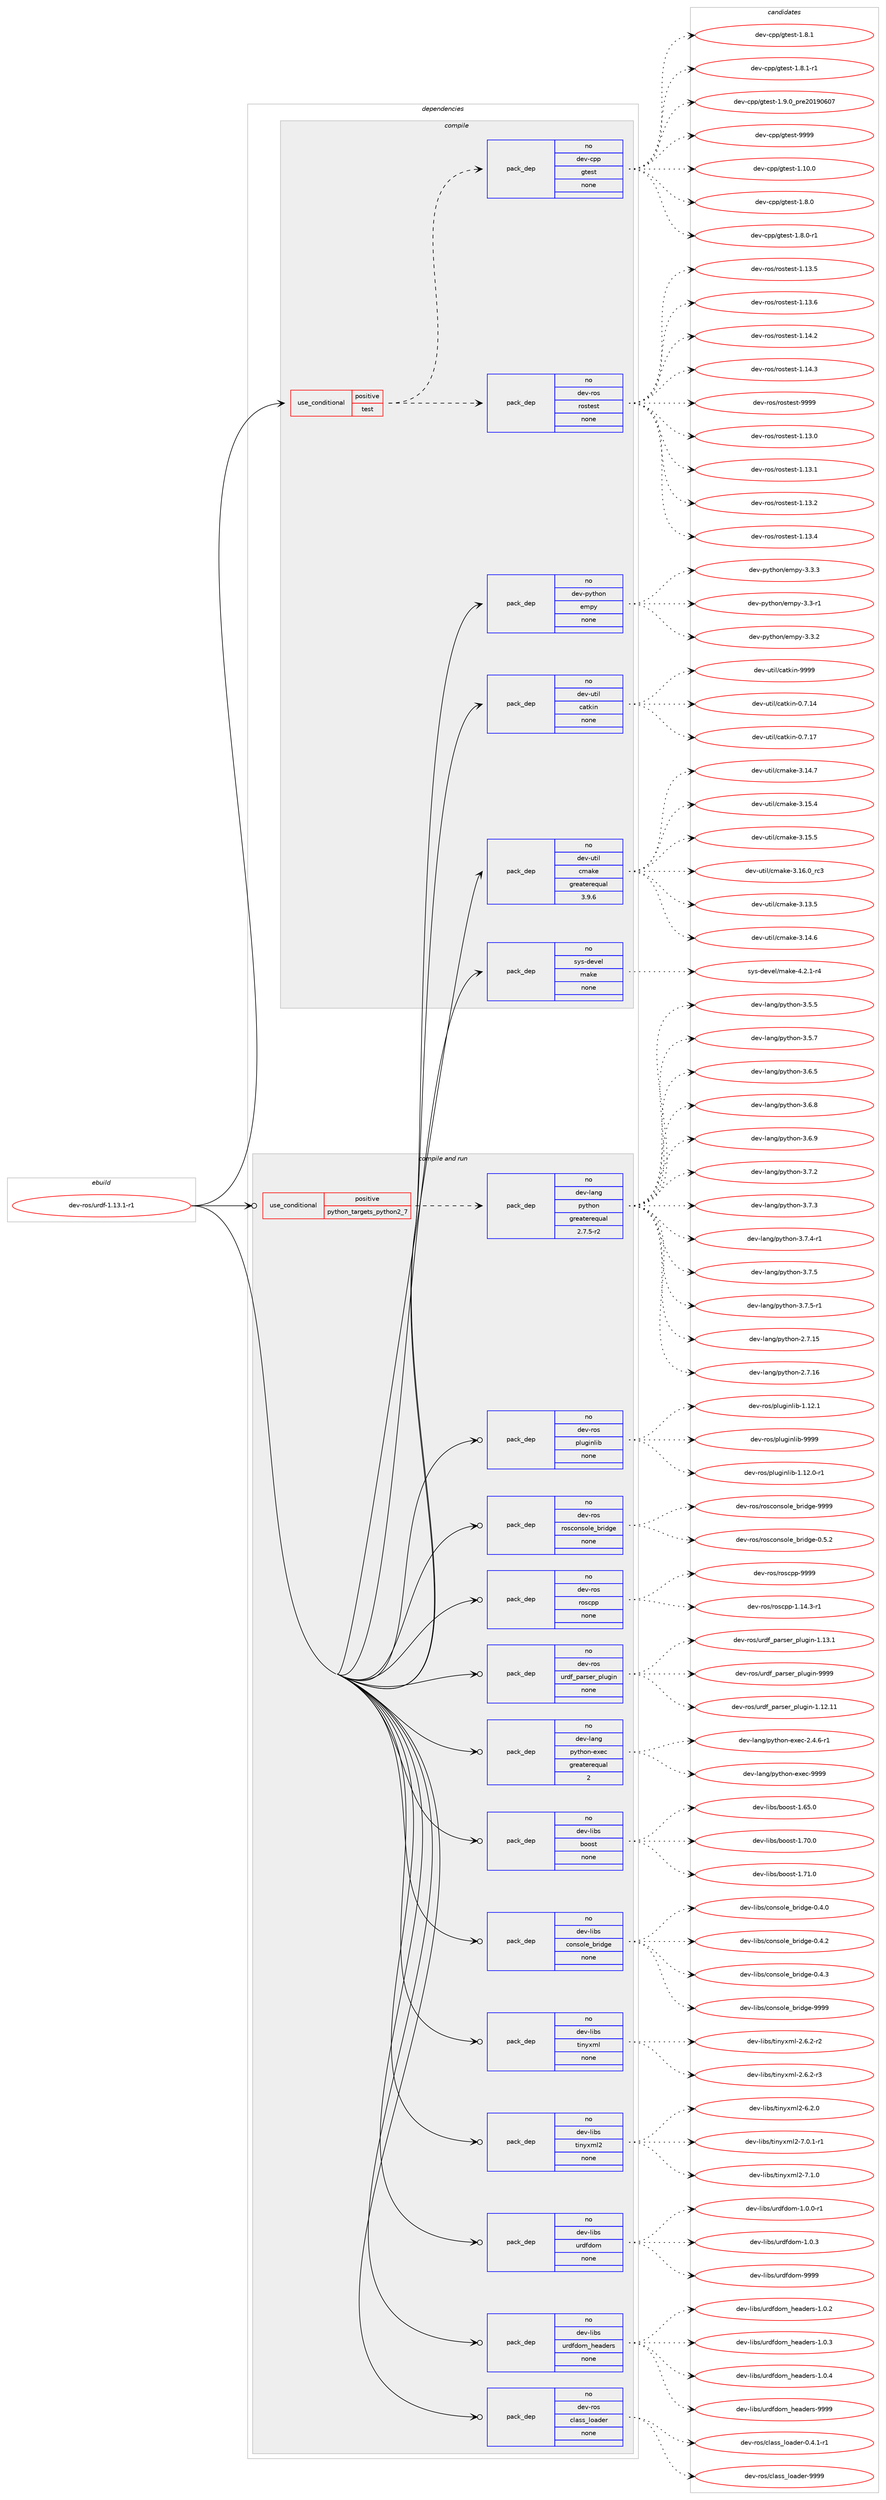 digraph prolog {

# *************
# Graph options
# *************

newrank=true;
concentrate=true;
compound=true;
graph [rankdir=LR,fontname=Helvetica,fontsize=10,ranksep=1.5];#, ranksep=2.5, nodesep=0.2];
edge  [arrowhead=vee];
node  [fontname=Helvetica,fontsize=10];

# **********
# The ebuild
# **********

subgraph cluster_leftcol {
color=gray;
rank=same;
label=<<i>ebuild</i>>;
id [label="dev-ros/urdf-1.13.1-r1", color=red, width=4, href="../dev-ros/urdf-1.13.1-r1.svg"];
}

# ****************
# The dependencies
# ****************

subgraph cluster_midcol {
color=gray;
label=<<i>dependencies</i>>;
subgraph cluster_compile {
fillcolor="#eeeeee";
style=filled;
label=<<i>compile</i>>;
subgraph cond156512 {
dependency672655 [label=<<TABLE BORDER="0" CELLBORDER="1" CELLSPACING="0" CELLPADDING="4"><TR><TD ROWSPAN="3" CELLPADDING="10">use_conditional</TD></TR><TR><TD>positive</TD></TR><TR><TD>test</TD></TR></TABLE>>, shape=none, color=red];
subgraph pack504237 {
dependency672656 [label=<<TABLE BORDER="0" CELLBORDER="1" CELLSPACING="0" CELLPADDING="4" WIDTH="220"><TR><TD ROWSPAN="6" CELLPADDING="30">pack_dep</TD></TR><TR><TD WIDTH="110">no</TD></TR><TR><TD>dev-ros</TD></TR><TR><TD>rostest</TD></TR><TR><TD>none</TD></TR><TR><TD></TD></TR></TABLE>>, shape=none, color=blue];
}
dependency672655:e -> dependency672656:w [weight=20,style="dashed",arrowhead="vee"];
subgraph pack504238 {
dependency672657 [label=<<TABLE BORDER="0" CELLBORDER="1" CELLSPACING="0" CELLPADDING="4" WIDTH="220"><TR><TD ROWSPAN="6" CELLPADDING="30">pack_dep</TD></TR><TR><TD WIDTH="110">no</TD></TR><TR><TD>dev-cpp</TD></TR><TR><TD>gtest</TD></TR><TR><TD>none</TD></TR><TR><TD></TD></TR></TABLE>>, shape=none, color=blue];
}
dependency672655:e -> dependency672657:w [weight=20,style="dashed",arrowhead="vee"];
}
id:e -> dependency672655:w [weight=20,style="solid",arrowhead="vee"];
subgraph pack504239 {
dependency672658 [label=<<TABLE BORDER="0" CELLBORDER="1" CELLSPACING="0" CELLPADDING="4" WIDTH="220"><TR><TD ROWSPAN="6" CELLPADDING="30">pack_dep</TD></TR><TR><TD WIDTH="110">no</TD></TR><TR><TD>dev-python</TD></TR><TR><TD>empy</TD></TR><TR><TD>none</TD></TR><TR><TD></TD></TR></TABLE>>, shape=none, color=blue];
}
id:e -> dependency672658:w [weight=20,style="solid",arrowhead="vee"];
subgraph pack504240 {
dependency672659 [label=<<TABLE BORDER="0" CELLBORDER="1" CELLSPACING="0" CELLPADDING="4" WIDTH="220"><TR><TD ROWSPAN="6" CELLPADDING="30">pack_dep</TD></TR><TR><TD WIDTH="110">no</TD></TR><TR><TD>dev-util</TD></TR><TR><TD>catkin</TD></TR><TR><TD>none</TD></TR><TR><TD></TD></TR></TABLE>>, shape=none, color=blue];
}
id:e -> dependency672659:w [weight=20,style="solid",arrowhead="vee"];
subgraph pack504241 {
dependency672660 [label=<<TABLE BORDER="0" CELLBORDER="1" CELLSPACING="0" CELLPADDING="4" WIDTH="220"><TR><TD ROWSPAN="6" CELLPADDING="30">pack_dep</TD></TR><TR><TD WIDTH="110">no</TD></TR><TR><TD>dev-util</TD></TR><TR><TD>cmake</TD></TR><TR><TD>greaterequal</TD></TR><TR><TD>3.9.6</TD></TR></TABLE>>, shape=none, color=blue];
}
id:e -> dependency672660:w [weight=20,style="solid",arrowhead="vee"];
subgraph pack504242 {
dependency672661 [label=<<TABLE BORDER="0" CELLBORDER="1" CELLSPACING="0" CELLPADDING="4" WIDTH="220"><TR><TD ROWSPAN="6" CELLPADDING="30">pack_dep</TD></TR><TR><TD WIDTH="110">no</TD></TR><TR><TD>sys-devel</TD></TR><TR><TD>make</TD></TR><TR><TD>none</TD></TR><TR><TD></TD></TR></TABLE>>, shape=none, color=blue];
}
id:e -> dependency672661:w [weight=20,style="solid",arrowhead="vee"];
}
subgraph cluster_compileandrun {
fillcolor="#eeeeee";
style=filled;
label=<<i>compile and run</i>>;
subgraph cond156513 {
dependency672662 [label=<<TABLE BORDER="0" CELLBORDER="1" CELLSPACING="0" CELLPADDING="4"><TR><TD ROWSPAN="3" CELLPADDING="10">use_conditional</TD></TR><TR><TD>positive</TD></TR><TR><TD>python_targets_python2_7</TD></TR></TABLE>>, shape=none, color=red];
subgraph pack504243 {
dependency672663 [label=<<TABLE BORDER="0" CELLBORDER="1" CELLSPACING="0" CELLPADDING="4" WIDTH="220"><TR><TD ROWSPAN="6" CELLPADDING="30">pack_dep</TD></TR><TR><TD WIDTH="110">no</TD></TR><TR><TD>dev-lang</TD></TR><TR><TD>python</TD></TR><TR><TD>greaterequal</TD></TR><TR><TD>2.7.5-r2</TD></TR></TABLE>>, shape=none, color=blue];
}
dependency672662:e -> dependency672663:w [weight=20,style="dashed",arrowhead="vee"];
}
id:e -> dependency672662:w [weight=20,style="solid",arrowhead="odotvee"];
subgraph pack504244 {
dependency672664 [label=<<TABLE BORDER="0" CELLBORDER="1" CELLSPACING="0" CELLPADDING="4" WIDTH="220"><TR><TD ROWSPAN="6" CELLPADDING="30">pack_dep</TD></TR><TR><TD WIDTH="110">no</TD></TR><TR><TD>dev-lang</TD></TR><TR><TD>python-exec</TD></TR><TR><TD>greaterequal</TD></TR><TR><TD>2</TD></TR></TABLE>>, shape=none, color=blue];
}
id:e -> dependency672664:w [weight=20,style="solid",arrowhead="odotvee"];
subgraph pack504245 {
dependency672665 [label=<<TABLE BORDER="0" CELLBORDER="1" CELLSPACING="0" CELLPADDING="4" WIDTH="220"><TR><TD ROWSPAN="6" CELLPADDING="30">pack_dep</TD></TR><TR><TD WIDTH="110">no</TD></TR><TR><TD>dev-libs</TD></TR><TR><TD>boost</TD></TR><TR><TD>none</TD></TR><TR><TD></TD></TR></TABLE>>, shape=none, color=blue];
}
id:e -> dependency672665:w [weight=20,style="solid",arrowhead="odotvee"];
subgraph pack504246 {
dependency672666 [label=<<TABLE BORDER="0" CELLBORDER="1" CELLSPACING="0" CELLPADDING="4" WIDTH="220"><TR><TD ROWSPAN="6" CELLPADDING="30">pack_dep</TD></TR><TR><TD WIDTH="110">no</TD></TR><TR><TD>dev-libs</TD></TR><TR><TD>console_bridge</TD></TR><TR><TD>none</TD></TR><TR><TD></TD></TR></TABLE>>, shape=none, color=blue];
}
id:e -> dependency672666:w [weight=20,style="solid",arrowhead="odotvee"];
subgraph pack504247 {
dependency672667 [label=<<TABLE BORDER="0" CELLBORDER="1" CELLSPACING="0" CELLPADDING="4" WIDTH="220"><TR><TD ROWSPAN="6" CELLPADDING="30">pack_dep</TD></TR><TR><TD WIDTH="110">no</TD></TR><TR><TD>dev-libs</TD></TR><TR><TD>tinyxml</TD></TR><TR><TD>none</TD></TR><TR><TD></TD></TR></TABLE>>, shape=none, color=blue];
}
id:e -> dependency672667:w [weight=20,style="solid",arrowhead="odotvee"];
subgraph pack504248 {
dependency672668 [label=<<TABLE BORDER="0" CELLBORDER="1" CELLSPACING="0" CELLPADDING="4" WIDTH="220"><TR><TD ROWSPAN="6" CELLPADDING="30">pack_dep</TD></TR><TR><TD WIDTH="110">no</TD></TR><TR><TD>dev-libs</TD></TR><TR><TD>tinyxml2</TD></TR><TR><TD>none</TD></TR><TR><TD></TD></TR></TABLE>>, shape=none, color=blue];
}
id:e -> dependency672668:w [weight=20,style="solid",arrowhead="odotvee"];
subgraph pack504249 {
dependency672669 [label=<<TABLE BORDER="0" CELLBORDER="1" CELLSPACING="0" CELLPADDING="4" WIDTH="220"><TR><TD ROWSPAN="6" CELLPADDING="30">pack_dep</TD></TR><TR><TD WIDTH="110">no</TD></TR><TR><TD>dev-libs</TD></TR><TR><TD>urdfdom</TD></TR><TR><TD>none</TD></TR><TR><TD></TD></TR></TABLE>>, shape=none, color=blue];
}
id:e -> dependency672669:w [weight=20,style="solid",arrowhead="odotvee"];
subgraph pack504250 {
dependency672670 [label=<<TABLE BORDER="0" CELLBORDER="1" CELLSPACING="0" CELLPADDING="4" WIDTH="220"><TR><TD ROWSPAN="6" CELLPADDING="30">pack_dep</TD></TR><TR><TD WIDTH="110">no</TD></TR><TR><TD>dev-libs</TD></TR><TR><TD>urdfdom_headers</TD></TR><TR><TD>none</TD></TR><TR><TD></TD></TR></TABLE>>, shape=none, color=blue];
}
id:e -> dependency672670:w [weight=20,style="solid",arrowhead="odotvee"];
subgraph pack504251 {
dependency672671 [label=<<TABLE BORDER="0" CELLBORDER="1" CELLSPACING="0" CELLPADDING="4" WIDTH="220"><TR><TD ROWSPAN="6" CELLPADDING="30">pack_dep</TD></TR><TR><TD WIDTH="110">no</TD></TR><TR><TD>dev-ros</TD></TR><TR><TD>class_loader</TD></TR><TR><TD>none</TD></TR><TR><TD></TD></TR></TABLE>>, shape=none, color=blue];
}
id:e -> dependency672671:w [weight=20,style="solid",arrowhead="odotvee"];
subgraph pack504252 {
dependency672672 [label=<<TABLE BORDER="0" CELLBORDER="1" CELLSPACING="0" CELLPADDING="4" WIDTH="220"><TR><TD ROWSPAN="6" CELLPADDING="30">pack_dep</TD></TR><TR><TD WIDTH="110">no</TD></TR><TR><TD>dev-ros</TD></TR><TR><TD>pluginlib</TD></TR><TR><TD>none</TD></TR><TR><TD></TD></TR></TABLE>>, shape=none, color=blue];
}
id:e -> dependency672672:w [weight=20,style="solid",arrowhead="odotvee"];
subgraph pack504253 {
dependency672673 [label=<<TABLE BORDER="0" CELLBORDER="1" CELLSPACING="0" CELLPADDING="4" WIDTH="220"><TR><TD ROWSPAN="6" CELLPADDING="30">pack_dep</TD></TR><TR><TD WIDTH="110">no</TD></TR><TR><TD>dev-ros</TD></TR><TR><TD>rosconsole_bridge</TD></TR><TR><TD>none</TD></TR><TR><TD></TD></TR></TABLE>>, shape=none, color=blue];
}
id:e -> dependency672673:w [weight=20,style="solid",arrowhead="odotvee"];
subgraph pack504254 {
dependency672674 [label=<<TABLE BORDER="0" CELLBORDER="1" CELLSPACING="0" CELLPADDING="4" WIDTH="220"><TR><TD ROWSPAN="6" CELLPADDING="30">pack_dep</TD></TR><TR><TD WIDTH="110">no</TD></TR><TR><TD>dev-ros</TD></TR><TR><TD>roscpp</TD></TR><TR><TD>none</TD></TR><TR><TD></TD></TR></TABLE>>, shape=none, color=blue];
}
id:e -> dependency672674:w [weight=20,style="solid",arrowhead="odotvee"];
subgraph pack504255 {
dependency672675 [label=<<TABLE BORDER="0" CELLBORDER="1" CELLSPACING="0" CELLPADDING="4" WIDTH="220"><TR><TD ROWSPAN="6" CELLPADDING="30">pack_dep</TD></TR><TR><TD WIDTH="110">no</TD></TR><TR><TD>dev-ros</TD></TR><TR><TD>urdf_parser_plugin</TD></TR><TR><TD>none</TD></TR><TR><TD></TD></TR></TABLE>>, shape=none, color=blue];
}
id:e -> dependency672675:w [weight=20,style="solid",arrowhead="odotvee"];
}
subgraph cluster_run {
fillcolor="#eeeeee";
style=filled;
label=<<i>run</i>>;
}
}

# **************
# The candidates
# **************

subgraph cluster_choices {
rank=same;
color=gray;
label=<<i>candidates</i>>;

subgraph choice504237 {
color=black;
nodesep=1;
choice100101118451141111154711411111511610111511645494649514648 [label="dev-ros/rostest-1.13.0", color=red, width=4,href="../dev-ros/rostest-1.13.0.svg"];
choice100101118451141111154711411111511610111511645494649514649 [label="dev-ros/rostest-1.13.1", color=red, width=4,href="../dev-ros/rostest-1.13.1.svg"];
choice100101118451141111154711411111511610111511645494649514650 [label="dev-ros/rostest-1.13.2", color=red, width=4,href="../dev-ros/rostest-1.13.2.svg"];
choice100101118451141111154711411111511610111511645494649514652 [label="dev-ros/rostest-1.13.4", color=red, width=4,href="../dev-ros/rostest-1.13.4.svg"];
choice100101118451141111154711411111511610111511645494649514653 [label="dev-ros/rostest-1.13.5", color=red, width=4,href="../dev-ros/rostest-1.13.5.svg"];
choice100101118451141111154711411111511610111511645494649514654 [label="dev-ros/rostest-1.13.6", color=red, width=4,href="../dev-ros/rostest-1.13.6.svg"];
choice100101118451141111154711411111511610111511645494649524650 [label="dev-ros/rostest-1.14.2", color=red, width=4,href="../dev-ros/rostest-1.14.2.svg"];
choice100101118451141111154711411111511610111511645494649524651 [label="dev-ros/rostest-1.14.3", color=red, width=4,href="../dev-ros/rostest-1.14.3.svg"];
choice10010111845114111115471141111151161011151164557575757 [label="dev-ros/rostest-9999", color=red, width=4,href="../dev-ros/rostest-9999.svg"];
dependency672656:e -> choice100101118451141111154711411111511610111511645494649514648:w [style=dotted,weight="100"];
dependency672656:e -> choice100101118451141111154711411111511610111511645494649514649:w [style=dotted,weight="100"];
dependency672656:e -> choice100101118451141111154711411111511610111511645494649514650:w [style=dotted,weight="100"];
dependency672656:e -> choice100101118451141111154711411111511610111511645494649514652:w [style=dotted,weight="100"];
dependency672656:e -> choice100101118451141111154711411111511610111511645494649514653:w [style=dotted,weight="100"];
dependency672656:e -> choice100101118451141111154711411111511610111511645494649514654:w [style=dotted,weight="100"];
dependency672656:e -> choice100101118451141111154711411111511610111511645494649524650:w [style=dotted,weight="100"];
dependency672656:e -> choice100101118451141111154711411111511610111511645494649524651:w [style=dotted,weight="100"];
dependency672656:e -> choice10010111845114111115471141111151161011151164557575757:w [style=dotted,weight="100"];
}
subgraph choice504238 {
color=black;
nodesep=1;
choice10010111845991121124710311610111511645494649484648 [label="dev-cpp/gtest-1.10.0", color=red, width=4,href="../dev-cpp/gtest-1.10.0.svg"];
choice100101118459911211247103116101115116454946564648 [label="dev-cpp/gtest-1.8.0", color=red, width=4,href="../dev-cpp/gtest-1.8.0.svg"];
choice1001011184599112112471031161011151164549465646484511449 [label="dev-cpp/gtest-1.8.0-r1", color=red, width=4,href="../dev-cpp/gtest-1.8.0-r1.svg"];
choice100101118459911211247103116101115116454946564649 [label="dev-cpp/gtest-1.8.1", color=red, width=4,href="../dev-cpp/gtest-1.8.1.svg"];
choice1001011184599112112471031161011151164549465646494511449 [label="dev-cpp/gtest-1.8.1-r1", color=red, width=4,href="../dev-cpp/gtest-1.8.1-r1.svg"];
choice100101118459911211247103116101115116454946574648951121141015048495748544855 [label="dev-cpp/gtest-1.9.0_pre20190607", color=red, width=4,href="../dev-cpp/gtest-1.9.0_pre20190607.svg"];
choice1001011184599112112471031161011151164557575757 [label="dev-cpp/gtest-9999", color=red, width=4,href="../dev-cpp/gtest-9999.svg"];
dependency672657:e -> choice10010111845991121124710311610111511645494649484648:w [style=dotted,weight="100"];
dependency672657:e -> choice100101118459911211247103116101115116454946564648:w [style=dotted,weight="100"];
dependency672657:e -> choice1001011184599112112471031161011151164549465646484511449:w [style=dotted,weight="100"];
dependency672657:e -> choice100101118459911211247103116101115116454946564649:w [style=dotted,weight="100"];
dependency672657:e -> choice1001011184599112112471031161011151164549465646494511449:w [style=dotted,weight="100"];
dependency672657:e -> choice100101118459911211247103116101115116454946574648951121141015048495748544855:w [style=dotted,weight="100"];
dependency672657:e -> choice1001011184599112112471031161011151164557575757:w [style=dotted,weight="100"];
}
subgraph choice504239 {
color=black;
nodesep=1;
choice1001011184511212111610411111047101109112121455146514511449 [label="dev-python/empy-3.3-r1", color=red, width=4,href="../dev-python/empy-3.3-r1.svg"];
choice1001011184511212111610411111047101109112121455146514650 [label="dev-python/empy-3.3.2", color=red, width=4,href="../dev-python/empy-3.3.2.svg"];
choice1001011184511212111610411111047101109112121455146514651 [label="dev-python/empy-3.3.3", color=red, width=4,href="../dev-python/empy-3.3.3.svg"];
dependency672658:e -> choice1001011184511212111610411111047101109112121455146514511449:w [style=dotted,weight="100"];
dependency672658:e -> choice1001011184511212111610411111047101109112121455146514650:w [style=dotted,weight="100"];
dependency672658:e -> choice1001011184511212111610411111047101109112121455146514651:w [style=dotted,weight="100"];
}
subgraph choice504240 {
color=black;
nodesep=1;
choice1001011184511711610510847999711610710511045484655464952 [label="dev-util/catkin-0.7.14", color=red, width=4,href="../dev-util/catkin-0.7.14.svg"];
choice1001011184511711610510847999711610710511045484655464955 [label="dev-util/catkin-0.7.17", color=red, width=4,href="../dev-util/catkin-0.7.17.svg"];
choice100101118451171161051084799971161071051104557575757 [label="dev-util/catkin-9999", color=red, width=4,href="../dev-util/catkin-9999.svg"];
dependency672659:e -> choice1001011184511711610510847999711610710511045484655464952:w [style=dotted,weight="100"];
dependency672659:e -> choice1001011184511711610510847999711610710511045484655464955:w [style=dotted,weight="100"];
dependency672659:e -> choice100101118451171161051084799971161071051104557575757:w [style=dotted,weight="100"];
}
subgraph choice504241 {
color=black;
nodesep=1;
choice1001011184511711610510847991099710710145514649514653 [label="dev-util/cmake-3.13.5", color=red, width=4,href="../dev-util/cmake-3.13.5.svg"];
choice1001011184511711610510847991099710710145514649524654 [label="dev-util/cmake-3.14.6", color=red, width=4,href="../dev-util/cmake-3.14.6.svg"];
choice1001011184511711610510847991099710710145514649524655 [label="dev-util/cmake-3.14.7", color=red, width=4,href="../dev-util/cmake-3.14.7.svg"];
choice1001011184511711610510847991099710710145514649534652 [label="dev-util/cmake-3.15.4", color=red, width=4,href="../dev-util/cmake-3.15.4.svg"];
choice1001011184511711610510847991099710710145514649534653 [label="dev-util/cmake-3.15.5", color=red, width=4,href="../dev-util/cmake-3.15.5.svg"];
choice1001011184511711610510847991099710710145514649544648951149951 [label="dev-util/cmake-3.16.0_rc3", color=red, width=4,href="../dev-util/cmake-3.16.0_rc3.svg"];
dependency672660:e -> choice1001011184511711610510847991099710710145514649514653:w [style=dotted,weight="100"];
dependency672660:e -> choice1001011184511711610510847991099710710145514649524654:w [style=dotted,weight="100"];
dependency672660:e -> choice1001011184511711610510847991099710710145514649524655:w [style=dotted,weight="100"];
dependency672660:e -> choice1001011184511711610510847991099710710145514649534652:w [style=dotted,weight="100"];
dependency672660:e -> choice1001011184511711610510847991099710710145514649534653:w [style=dotted,weight="100"];
dependency672660:e -> choice1001011184511711610510847991099710710145514649544648951149951:w [style=dotted,weight="100"];
}
subgraph choice504242 {
color=black;
nodesep=1;
choice1151211154510010111810110847109971071014552465046494511452 [label="sys-devel/make-4.2.1-r4", color=red, width=4,href="../sys-devel/make-4.2.1-r4.svg"];
dependency672661:e -> choice1151211154510010111810110847109971071014552465046494511452:w [style=dotted,weight="100"];
}
subgraph choice504243 {
color=black;
nodesep=1;
choice10010111845108971101034711212111610411111045504655464953 [label="dev-lang/python-2.7.15", color=red, width=4,href="../dev-lang/python-2.7.15.svg"];
choice10010111845108971101034711212111610411111045504655464954 [label="dev-lang/python-2.7.16", color=red, width=4,href="../dev-lang/python-2.7.16.svg"];
choice100101118451089711010347112121116104111110455146534653 [label="dev-lang/python-3.5.5", color=red, width=4,href="../dev-lang/python-3.5.5.svg"];
choice100101118451089711010347112121116104111110455146534655 [label="dev-lang/python-3.5.7", color=red, width=4,href="../dev-lang/python-3.5.7.svg"];
choice100101118451089711010347112121116104111110455146544653 [label="dev-lang/python-3.6.5", color=red, width=4,href="../dev-lang/python-3.6.5.svg"];
choice100101118451089711010347112121116104111110455146544656 [label="dev-lang/python-3.6.8", color=red, width=4,href="../dev-lang/python-3.6.8.svg"];
choice100101118451089711010347112121116104111110455146544657 [label="dev-lang/python-3.6.9", color=red, width=4,href="../dev-lang/python-3.6.9.svg"];
choice100101118451089711010347112121116104111110455146554650 [label="dev-lang/python-3.7.2", color=red, width=4,href="../dev-lang/python-3.7.2.svg"];
choice100101118451089711010347112121116104111110455146554651 [label="dev-lang/python-3.7.3", color=red, width=4,href="../dev-lang/python-3.7.3.svg"];
choice1001011184510897110103471121211161041111104551465546524511449 [label="dev-lang/python-3.7.4-r1", color=red, width=4,href="../dev-lang/python-3.7.4-r1.svg"];
choice100101118451089711010347112121116104111110455146554653 [label="dev-lang/python-3.7.5", color=red, width=4,href="../dev-lang/python-3.7.5.svg"];
choice1001011184510897110103471121211161041111104551465546534511449 [label="dev-lang/python-3.7.5-r1", color=red, width=4,href="../dev-lang/python-3.7.5-r1.svg"];
dependency672663:e -> choice10010111845108971101034711212111610411111045504655464953:w [style=dotted,weight="100"];
dependency672663:e -> choice10010111845108971101034711212111610411111045504655464954:w [style=dotted,weight="100"];
dependency672663:e -> choice100101118451089711010347112121116104111110455146534653:w [style=dotted,weight="100"];
dependency672663:e -> choice100101118451089711010347112121116104111110455146534655:w [style=dotted,weight="100"];
dependency672663:e -> choice100101118451089711010347112121116104111110455146544653:w [style=dotted,weight="100"];
dependency672663:e -> choice100101118451089711010347112121116104111110455146544656:w [style=dotted,weight="100"];
dependency672663:e -> choice100101118451089711010347112121116104111110455146544657:w [style=dotted,weight="100"];
dependency672663:e -> choice100101118451089711010347112121116104111110455146554650:w [style=dotted,weight="100"];
dependency672663:e -> choice100101118451089711010347112121116104111110455146554651:w [style=dotted,weight="100"];
dependency672663:e -> choice1001011184510897110103471121211161041111104551465546524511449:w [style=dotted,weight="100"];
dependency672663:e -> choice100101118451089711010347112121116104111110455146554653:w [style=dotted,weight="100"];
dependency672663:e -> choice1001011184510897110103471121211161041111104551465546534511449:w [style=dotted,weight="100"];
}
subgraph choice504244 {
color=black;
nodesep=1;
choice10010111845108971101034711212111610411111045101120101994550465246544511449 [label="dev-lang/python-exec-2.4.6-r1", color=red, width=4,href="../dev-lang/python-exec-2.4.6-r1.svg"];
choice10010111845108971101034711212111610411111045101120101994557575757 [label="dev-lang/python-exec-9999", color=red, width=4,href="../dev-lang/python-exec-9999.svg"];
dependency672664:e -> choice10010111845108971101034711212111610411111045101120101994550465246544511449:w [style=dotted,weight="100"];
dependency672664:e -> choice10010111845108971101034711212111610411111045101120101994557575757:w [style=dotted,weight="100"];
}
subgraph choice504245 {
color=black;
nodesep=1;
choice1001011184510810598115479811111111511645494654534648 [label="dev-libs/boost-1.65.0", color=red, width=4,href="../dev-libs/boost-1.65.0.svg"];
choice1001011184510810598115479811111111511645494655484648 [label="dev-libs/boost-1.70.0", color=red, width=4,href="../dev-libs/boost-1.70.0.svg"];
choice1001011184510810598115479811111111511645494655494648 [label="dev-libs/boost-1.71.0", color=red, width=4,href="../dev-libs/boost-1.71.0.svg"];
dependency672665:e -> choice1001011184510810598115479811111111511645494654534648:w [style=dotted,weight="100"];
dependency672665:e -> choice1001011184510810598115479811111111511645494655484648:w [style=dotted,weight="100"];
dependency672665:e -> choice1001011184510810598115479811111111511645494655494648:w [style=dotted,weight="100"];
}
subgraph choice504246 {
color=black;
nodesep=1;
choice100101118451081059811547991111101151111081019598114105100103101454846524648 [label="dev-libs/console_bridge-0.4.0", color=red, width=4,href="../dev-libs/console_bridge-0.4.0.svg"];
choice100101118451081059811547991111101151111081019598114105100103101454846524650 [label="dev-libs/console_bridge-0.4.2", color=red, width=4,href="../dev-libs/console_bridge-0.4.2.svg"];
choice100101118451081059811547991111101151111081019598114105100103101454846524651 [label="dev-libs/console_bridge-0.4.3", color=red, width=4,href="../dev-libs/console_bridge-0.4.3.svg"];
choice1001011184510810598115479911111011511110810195981141051001031014557575757 [label="dev-libs/console_bridge-9999", color=red, width=4,href="../dev-libs/console_bridge-9999.svg"];
dependency672666:e -> choice100101118451081059811547991111101151111081019598114105100103101454846524648:w [style=dotted,weight="100"];
dependency672666:e -> choice100101118451081059811547991111101151111081019598114105100103101454846524650:w [style=dotted,weight="100"];
dependency672666:e -> choice100101118451081059811547991111101151111081019598114105100103101454846524651:w [style=dotted,weight="100"];
dependency672666:e -> choice1001011184510810598115479911111011511110810195981141051001031014557575757:w [style=dotted,weight="100"];
}
subgraph choice504247 {
color=black;
nodesep=1;
choice1001011184510810598115471161051101211201091084550465446504511450 [label="dev-libs/tinyxml-2.6.2-r2", color=red, width=4,href="../dev-libs/tinyxml-2.6.2-r2.svg"];
choice1001011184510810598115471161051101211201091084550465446504511451 [label="dev-libs/tinyxml-2.6.2-r3", color=red, width=4,href="../dev-libs/tinyxml-2.6.2-r3.svg"];
dependency672667:e -> choice1001011184510810598115471161051101211201091084550465446504511450:w [style=dotted,weight="100"];
dependency672667:e -> choice1001011184510810598115471161051101211201091084550465446504511451:w [style=dotted,weight="100"];
}
subgraph choice504248 {
color=black;
nodesep=1;
choice10010111845108105981154711610511012112010910850455446504648 [label="dev-libs/tinyxml2-6.2.0", color=red, width=4,href="../dev-libs/tinyxml2-6.2.0.svg"];
choice100101118451081059811547116105110121120109108504555464846494511449 [label="dev-libs/tinyxml2-7.0.1-r1", color=red, width=4,href="../dev-libs/tinyxml2-7.0.1-r1.svg"];
choice10010111845108105981154711610511012112010910850455546494648 [label="dev-libs/tinyxml2-7.1.0", color=red, width=4,href="../dev-libs/tinyxml2-7.1.0.svg"];
dependency672668:e -> choice10010111845108105981154711610511012112010910850455446504648:w [style=dotted,weight="100"];
dependency672668:e -> choice100101118451081059811547116105110121120109108504555464846494511449:w [style=dotted,weight="100"];
dependency672668:e -> choice10010111845108105981154711610511012112010910850455546494648:w [style=dotted,weight="100"];
}
subgraph choice504249 {
color=black;
nodesep=1;
choice1001011184510810598115471171141001021001111094549464846484511449 [label="dev-libs/urdfdom-1.0.0-r1", color=red, width=4,href="../dev-libs/urdfdom-1.0.0-r1.svg"];
choice100101118451081059811547117114100102100111109454946484651 [label="dev-libs/urdfdom-1.0.3", color=red, width=4,href="../dev-libs/urdfdom-1.0.3.svg"];
choice1001011184510810598115471171141001021001111094557575757 [label="dev-libs/urdfdom-9999", color=red, width=4,href="../dev-libs/urdfdom-9999.svg"];
dependency672669:e -> choice1001011184510810598115471171141001021001111094549464846484511449:w [style=dotted,weight="100"];
dependency672669:e -> choice100101118451081059811547117114100102100111109454946484651:w [style=dotted,weight="100"];
dependency672669:e -> choice1001011184510810598115471171141001021001111094557575757:w [style=dotted,weight="100"];
}
subgraph choice504250 {
color=black;
nodesep=1;
choice1001011184510810598115471171141001021001111099510410197100101114115454946484650 [label="dev-libs/urdfdom_headers-1.0.2", color=red, width=4,href="../dev-libs/urdfdom_headers-1.0.2.svg"];
choice1001011184510810598115471171141001021001111099510410197100101114115454946484651 [label="dev-libs/urdfdom_headers-1.0.3", color=red, width=4,href="../dev-libs/urdfdom_headers-1.0.3.svg"];
choice1001011184510810598115471171141001021001111099510410197100101114115454946484652 [label="dev-libs/urdfdom_headers-1.0.4", color=red, width=4,href="../dev-libs/urdfdom_headers-1.0.4.svg"];
choice10010111845108105981154711711410010210011110995104101971001011141154557575757 [label="dev-libs/urdfdom_headers-9999", color=red, width=4,href="../dev-libs/urdfdom_headers-9999.svg"];
dependency672670:e -> choice1001011184510810598115471171141001021001111099510410197100101114115454946484650:w [style=dotted,weight="100"];
dependency672670:e -> choice1001011184510810598115471171141001021001111099510410197100101114115454946484651:w [style=dotted,weight="100"];
dependency672670:e -> choice1001011184510810598115471171141001021001111099510410197100101114115454946484652:w [style=dotted,weight="100"];
dependency672670:e -> choice10010111845108105981154711711410010210011110995104101971001011141154557575757:w [style=dotted,weight="100"];
}
subgraph choice504251 {
color=black;
nodesep=1;
choice1001011184511411111547991089711511595108111971001011144548465246494511449 [label="dev-ros/class_loader-0.4.1-r1", color=red, width=4,href="../dev-ros/class_loader-0.4.1-r1.svg"];
choice1001011184511411111547991089711511595108111971001011144557575757 [label="dev-ros/class_loader-9999", color=red, width=4,href="../dev-ros/class_loader-9999.svg"];
dependency672671:e -> choice1001011184511411111547991089711511595108111971001011144548465246494511449:w [style=dotted,weight="100"];
dependency672671:e -> choice1001011184511411111547991089711511595108111971001011144557575757:w [style=dotted,weight="100"];
}
subgraph choice504252 {
color=black;
nodesep=1;
choice100101118451141111154711210811710310511010810598454946495046484511449 [label="dev-ros/pluginlib-1.12.0-r1", color=red, width=4,href="../dev-ros/pluginlib-1.12.0-r1.svg"];
choice10010111845114111115471121081171031051101081059845494649504649 [label="dev-ros/pluginlib-1.12.1", color=red, width=4,href="../dev-ros/pluginlib-1.12.1.svg"];
choice1001011184511411111547112108117103105110108105984557575757 [label="dev-ros/pluginlib-9999", color=red, width=4,href="../dev-ros/pluginlib-9999.svg"];
dependency672672:e -> choice100101118451141111154711210811710310511010810598454946495046484511449:w [style=dotted,weight="100"];
dependency672672:e -> choice10010111845114111115471121081171031051101081059845494649504649:w [style=dotted,weight="100"];
dependency672672:e -> choice1001011184511411111547112108117103105110108105984557575757:w [style=dotted,weight="100"];
}
subgraph choice504253 {
color=black;
nodesep=1;
choice1001011184511411111547114111115991111101151111081019598114105100103101454846534650 [label="dev-ros/rosconsole_bridge-0.5.2", color=red, width=4,href="../dev-ros/rosconsole_bridge-0.5.2.svg"];
choice10010111845114111115471141111159911111011511110810195981141051001031014557575757 [label="dev-ros/rosconsole_bridge-9999", color=red, width=4,href="../dev-ros/rosconsole_bridge-9999.svg"];
dependency672673:e -> choice1001011184511411111547114111115991111101151111081019598114105100103101454846534650:w [style=dotted,weight="100"];
dependency672673:e -> choice10010111845114111115471141111159911111011511110810195981141051001031014557575757:w [style=dotted,weight="100"];
}
subgraph choice504254 {
color=black;
nodesep=1;
choice100101118451141111154711411111599112112454946495246514511449 [label="dev-ros/roscpp-1.14.3-r1", color=red, width=4,href="../dev-ros/roscpp-1.14.3-r1.svg"];
choice1001011184511411111547114111115991121124557575757 [label="dev-ros/roscpp-9999", color=red, width=4,href="../dev-ros/roscpp-9999.svg"];
dependency672674:e -> choice100101118451141111154711411111599112112454946495246514511449:w [style=dotted,weight="100"];
dependency672674:e -> choice1001011184511411111547114111115991121124557575757:w [style=dotted,weight="100"];
}
subgraph choice504255 {
color=black;
nodesep=1;
choice10010111845114111115471171141001029511297114115101114951121081171031051104549464950464949 [label="dev-ros/urdf_parser_plugin-1.12.11", color=red, width=4,href="../dev-ros/urdf_parser_plugin-1.12.11.svg"];
choice100101118451141111154711711410010295112971141151011149511210811710310511045494649514649 [label="dev-ros/urdf_parser_plugin-1.13.1", color=red, width=4,href="../dev-ros/urdf_parser_plugin-1.13.1.svg"];
choice10010111845114111115471171141001029511297114115101114951121081171031051104557575757 [label="dev-ros/urdf_parser_plugin-9999", color=red, width=4,href="../dev-ros/urdf_parser_plugin-9999.svg"];
dependency672675:e -> choice10010111845114111115471171141001029511297114115101114951121081171031051104549464950464949:w [style=dotted,weight="100"];
dependency672675:e -> choice100101118451141111154711711410010295112971141151011149511210811710310511045494649514649:w [style=dotted,weight="100"];
dependency672675:e -> choice10010111845114111115471171141001029511297114115101114951121081171031051104557575757:w [style=dotted,weight="100"];
}
}

}
